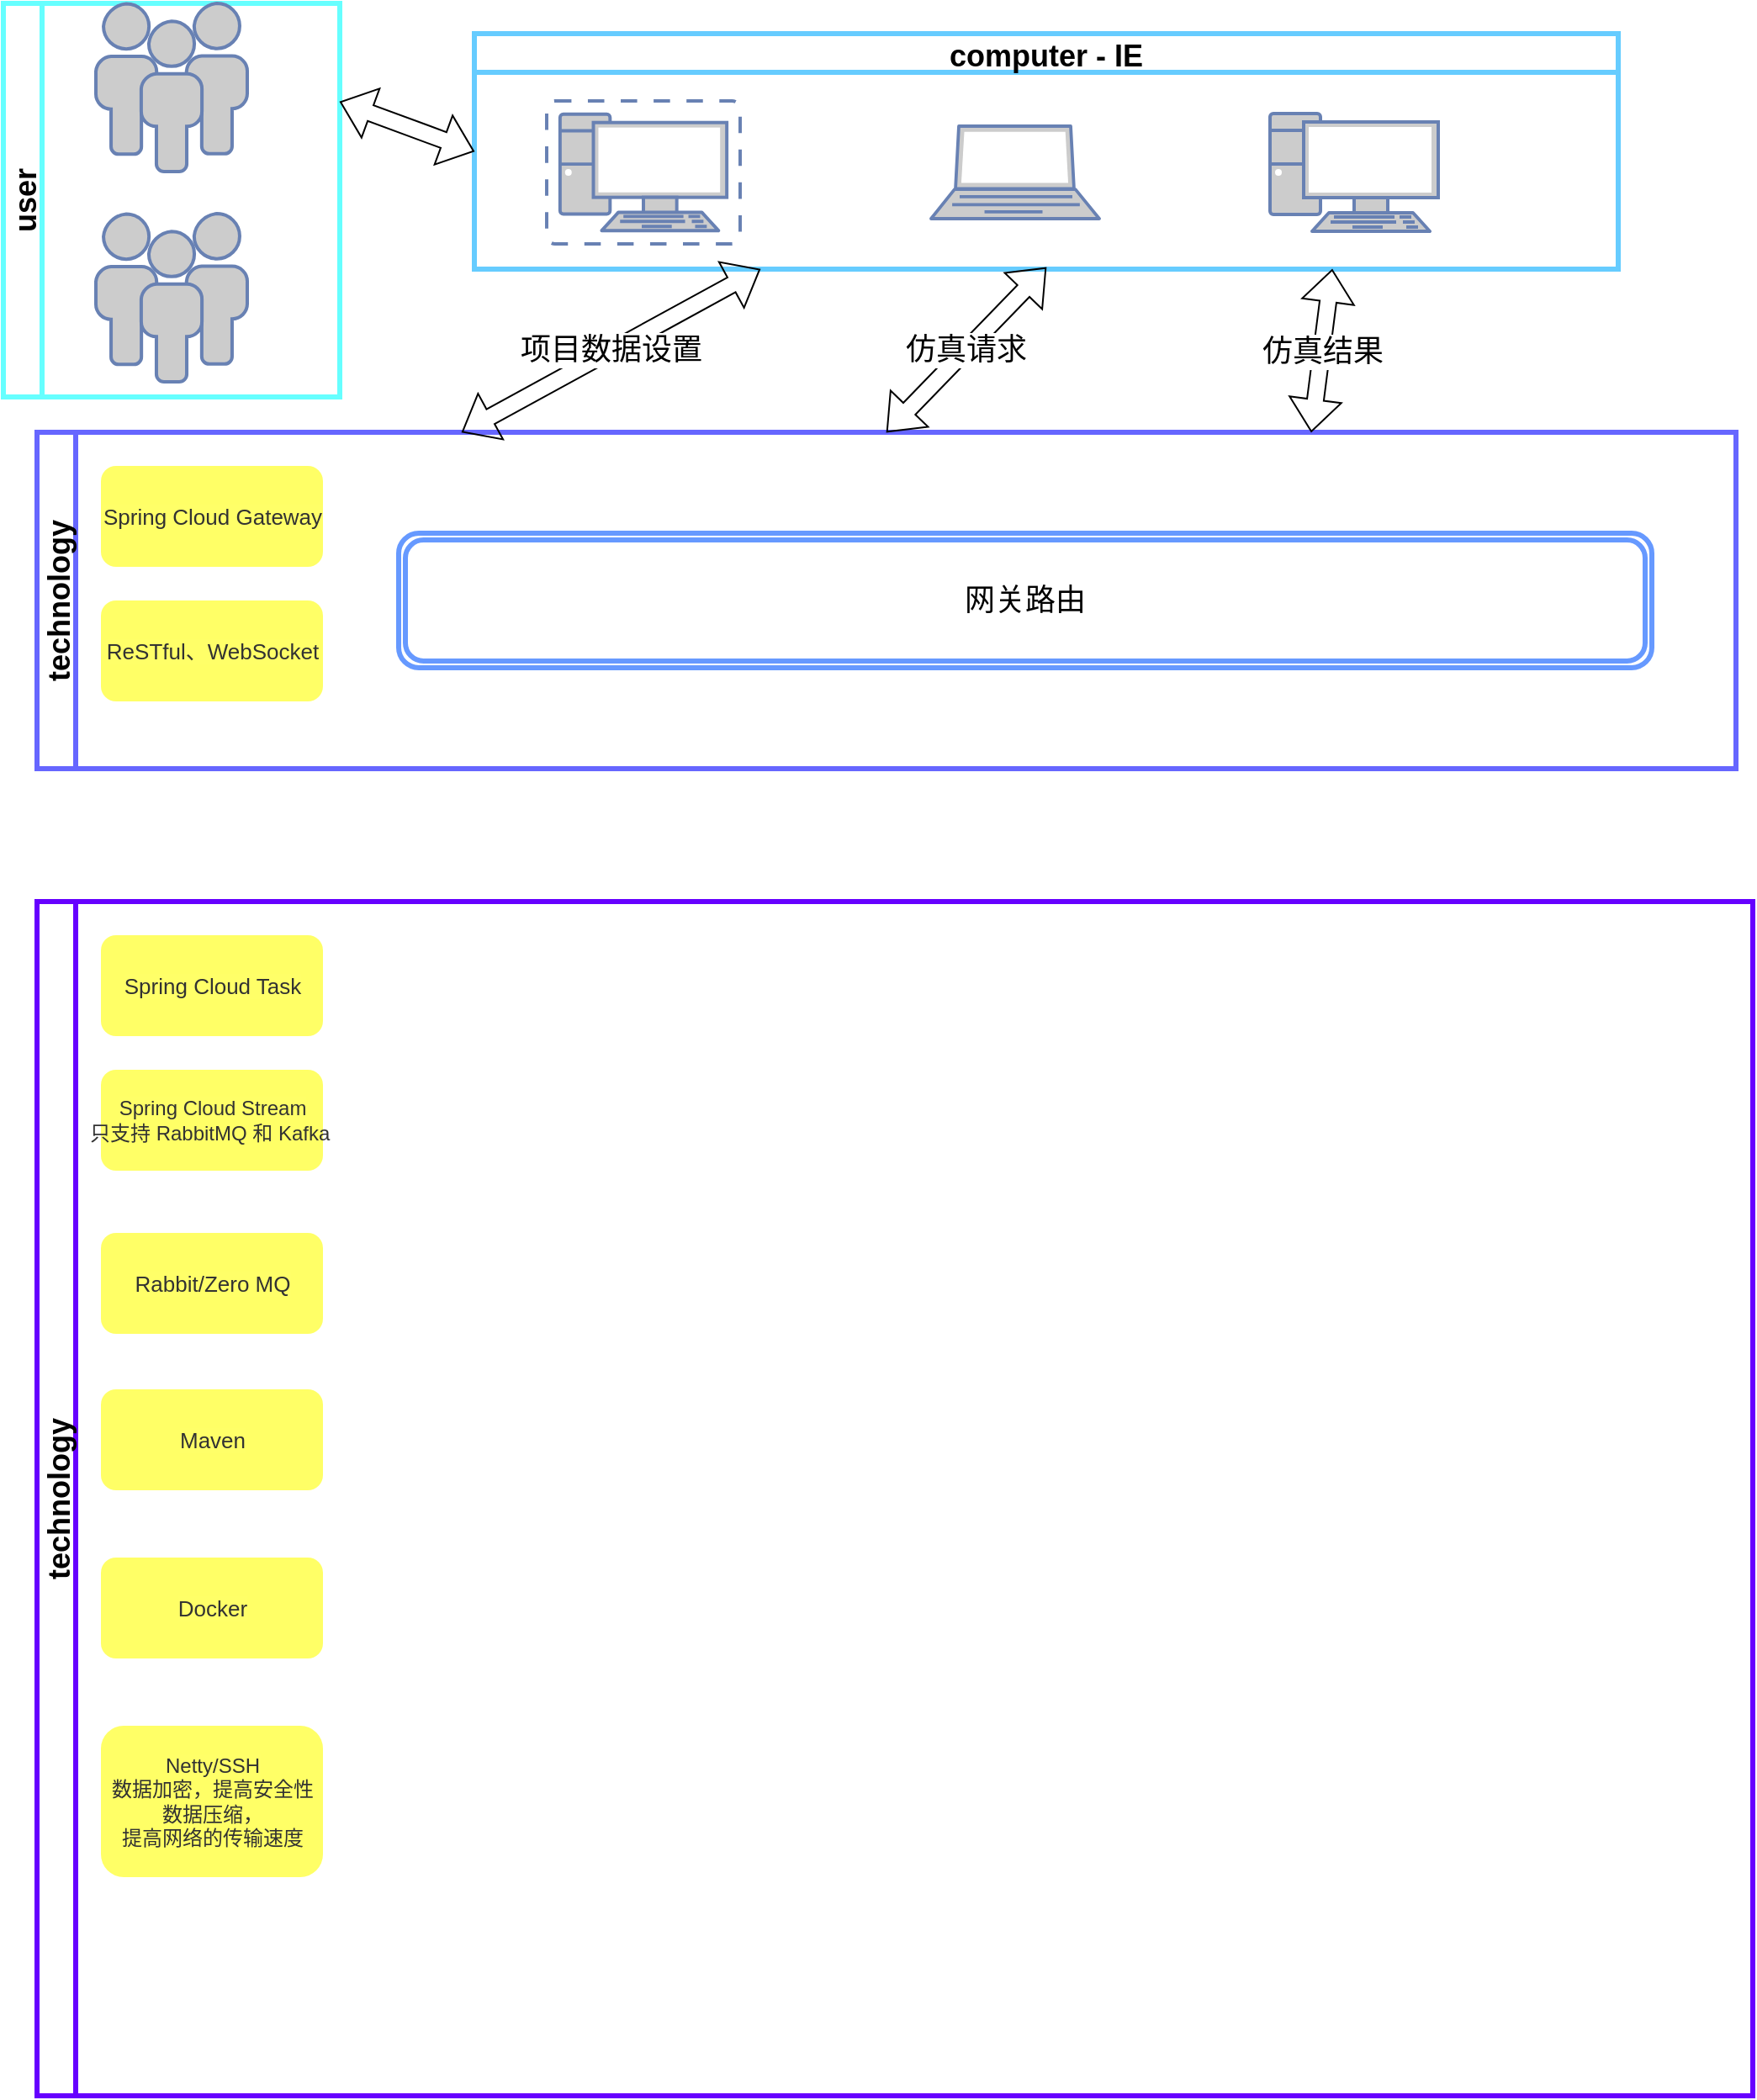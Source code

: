 <mxfile version="15.6.3" type="github">
  <diagram id="M3pgbx5bHdetkU3iyQLA" name="Page-1">
    <mxGraphModel dx="2077" dy="1238" grid="1" gridSize="10" guides="1" tooltips="1" connect="1" arrows="1" fold="1" page="1" pageScale="1" pageWidth="1169" pageHeight="1654" math="0" shadow="0">
      <root>
        <mxCell id="0" />
        <mxCell id="1" parent="0" />
        <mxCell id="EqJAyEwIwQtf8HZJKhll-13" value="computer - IE" style="swimlane;strokeColor=#66ccff;strokeWidth=3;fontSize=18;" vertex="1" parent="1">
          <mxGeometry x="290" y="64" width="680" height="140" as="geometry" />
        </mxCell>
        <mxCell id="EqJAyEwIwQtf8HZJKhll-8" value="" style="fontColor=#0066CC;verticalAlign=top;verticalLabelPosition=bottom;labelPosition=center;align=center;html=1;outlineConnect=0;fillColor=#CCCCCC;strokeColor=#6881B3;gradientColor=none;gradientDirection=north;strokeWidth=2;shape=mxgraph.networks.virtual_pc;" vertex="1" parent="EqJAyEwIwQtf8HZJKhll-13">
          <mxGeometry x="43" y="40" width="115" height="85" as="geometry" />
        </mxCell>
        <mxCell id="EqJAyEwIwQtf8HZJKhll-10" value="" style="fontColor=#0066CC;verticalAlign=top;verticalLabelPosition=bottom;labelPosition=center;align=center;html=1;outlineConnect=0;fillColor=#CCCCCC;strokeColor=#6881B3;gradientColor=none;gradientDirection=north;strokeWidth=2;shape=mxgraph.networks.laptop;" vertex="1" parent="EqJAyEwIwQtf8HZJKhll-13">
          <mxGeometry x="271.5" y="55" width="100" height="55" as="geometry" />
        </mxCell>
        <mxCell id="EqJAyEwIwQtf8HZJKhll-11" value="" style="fontColor=#0066CC;verticalAlign=top;verticalLabelPosition=bottom;labelPosition=center;align=center;html=1;outlineConnect=0;fillColor=#CCCCCC;strokeColor=#6881B3;gradientColor=none;gradientDirection=north;strokeWidth=2;shape=mxgraph.networks.pc;" vertex="1" parent="EqJAyEwIwQtf8HZJKhll-13">
          <mxGeometry x="473" y="47.5" width="100" height="70" as="geometry" />
        </mxCell>
        <mxCell id="EqJAyEwIwQtf8HZJKhll-21" value="user" style="swimlane;horizontal=0;fontSize=18;strokeColor=#66ffff;strokeWidth=3;" vertex="1" parent="1">
          <mxGeometry x="10" y="46" width="200" height="234" as="geometry" />
        </mxCell>
        <mxCell id="EqJAyEwIwQtf8HZJKhll-4" value="" style="fontColor=#0066CC;verticalAlign=top;verticalLabelPosition=bottom;labelPosition=center;align=center;html=1;outlineConnect=0;fillColor=#CCCCCC;strokeColor=#6881B3;gradientColor=none;gradientDirection=north;strokeWidth=2;shape=mxgraph.networks.users;" vertex="1" parent="EqJAyEwIwQtf8HZJKhll-21">
          <mxGeometry x="55" width="90" height="100" as="geometry" />
        </mxCell>
        <mxCell id="EqJAyEwIwQtf8HZJKhll-5" value="" style="fontColor=#0066CC;verticalAlign=top;verticalLabelPosition=bottom;labelPosition=center;align=center;html=1;outlineConnect=0;fillColor=#CCCCCC;strokeColor=#6881B3;gradientColor=none;gradientDirection=north;strokeWidth=2;shape=mxgraph.networks.users;" vertex="1" parent="EqJAyEwIwQtf8HZJKhll-21">
          <mxGeometry x="55" y="125" width="90" height="100" as="geometry" />
        </mxCell>
        <mxCell id="EqJAyEwIwQtf8HZJKhll-23" value="" style="shape=flexArrow;endArrow=classic;startArrow=classic;html=1;rounded=0;fontSize=18;exitX=1;exitY=0.25;exitDx=0;exitDy=0;entryX=0;entryY=0.5;entryDx=0;entryDy=0;" edge="1" parent="1" source="EqJAyEwIwQtf8HZJKhll-21" target="EqJAyEwIwQtf8HZJKhll-13">
          <mxGeometry width="100" height="100" relative="1" as="geometry">
            <mxPoint x="250" y="279.5" as="sourcePoint" />
            <mxPoint x="350" y="179.5" as="targetPoint" />
          </mxGeometry>
        </mxCell>
        <mxCell id="EqJAyEwIwQtf8HZJKhll-36" value="technology" style="swimlane;horizontal=0;fontSize=18;strokeColor=#6666ff;strokeWidth=3;" vertex="1" parent="1">
          <mxGeometry x="30" y="301" width="1010" height="200" as="geometry" />
        </mxCell>
        <mxCell id="EqJAyEwIwQtf8HZJKhll-19" value="&lt;font style=&quot;font-size: 18px&quot;&gt;网关路由&lt;/font&gt;" style="shape=ext;double=1;rounded=1;whiteSpace=wrap;html=1;strokeColor=#6699ff;strokeWidth=3;fontSize=18;" vertex="1" parent="EqJAyEwIwQtf8HZJKhll-36">
          <mxGeometry x="215" y="60" width="745" height="80" as="geometry" />
        </mxCell>
        <mxCell id="EqJAyEwIwQtf8HZJKhll-47" value="&lt;span style=&quot;color: rgb(50 , 50 , 50) ; font-size: 13px ; background-color: rgba(255 , 255 , 255 , 0.01)&quot;&gt;Spring Cloud Gateway&lt;/span&gt;" style="rounded=1;align=center;fillColor=#ffff66;strokeColor=none;html=1;fontColor=#596780;fontSize=12" vertex="1" parent="EqJAyEwIwQtf8HZJKhll-36">
          <mxGeometry x="38" y="20" width="132" height="60" as="geometry" />
        </mxCell>
        <mxCell id="EqJAyEwIwQtf8HZJKhll-48" value="&lt;span style=&quot;color: rgb(50 , 50 , 50) ; font-size: 13px ; background-color: rgba(255 , 255 , 255 , 0.01)&quot;&gt;ReSTful、WebSocket&lt;/span&gt;" style="rounded=1;align=center;fillColor=#ffff66;strokeColor=none;html=1;fontColor=#596780;fontSize=12" vertex="1" parent="EqJAyEwIwQtf8HZJKhll-36">
          <mxGeometry x="38" y="100" width="132" height="60" as="geometry" />
        </mxCell>
        <mxCell id="EqJAyEwIwQtf8HZJKhll-49" value="项目数据设置" style="shape=flexArrow;endArrow=classic;startArrow=classic;html=1;rounded=0;fontSize=18;entryX=0.25;entryY=0;entryDx=0;entryDy=0;exitX=0.25;exitY=1;exitDx=0;exitDy=0;" edge="1" parent="1" source="EqJAyEwIwQtf8HZJKhll-13" target="EqJAyEwIwQtf8HZJKhll-36">
          <mxGeometry width="100" height="100" relative="1" as="geometry">
            <mxPoint x="440" y="640" as="sourcePoint" />
            <mxPoint x="460" y="290" as="targetPoint" />
          </mxGeometry>
        </mxCell>
        <mxCell id="EqJAyEwIwQtf8HZJKhll-52" value="仿真请求" style="shape=flexArrow;endArrow=classic;startArrow=classic;html=1;rounded=0;fontSize=18;entryX=0.5;entryY=0;entryDx=0;entryDy=0;exitX=0.5;exitY=0;exitDx=0;exitDy=0;" edge="1" parent="1" source="EqJAyEwIwQtf8HZJKhll-36">
          <mxGeometry width="100" height="100" relative="1" as="geometry">
            <mxPoint x="626" y="289" as="sourcePoint" />
            <mxPoint x="630" y="203" as="targetPoint" />
          </mxGeometry>
        </mxCell>
        <mxCell id="EqJAyEwIwQtf8HZJKhll-56" value="仿真结果" style="shape=flexArrow;endArrow=classic;startArrow=classic;html=1;rounded=0;fontSize=18;entryX=0.75;entryY=0;entryDx=0;entryDy=0;exitX=0.75;exitY=1;exitDx=0;exitDy=0;" edge="1" parent="1" source="EqJAyEwIwQtf8HZJKhll-13" target="EqJAyEwIwQtf8HZJKhll-36">
          <mxGeometry width="100" height="100" relative="1" as="geometry">
            <mxPoint x="640" y="213" as="sourcePoint" />
            <mxPoint x="639" y="311" as="targetPoint" />
          </mxGeometry>
        </mxCell>
        <mxCell id="EqJAyEwIwQtf8HZJKhll-57" value="technology" style="swimlane;horizontal=0;fontSize=18;strokeColor=#6600ff;strokeWidth=3;" vertex="1" parent="1">
          <mxGeometry x="30" y="580" width="1020" height="710" as="geometry" />
        </mxCell>
        <mxCell id="EqJAyEwIwQtf8HZJKhll-59" value="&lt;span style=&quot;color: rgb(50 , 50 , 50) ; font-size: 13px ; background-color: rgba(255 , 255 , 255 , 0.01)&quot;&gt;Spring Cloud Task&lt;/span&gt;" style="rounded=1;align=center;fillColor=#ffff66;strokeColor=none;html=1;fontColor=#596780;fontSize=12" vertex="1" parent="EqJAyEwIwQtf8HZJKhll-57">
          <mxGeometry x="38" y="20" width="132" height="60" as="geometry" />
        </mxCell>
        <mxCell id="EqJAyEwIwQtf8HZJKhll-60" value="&lt;span style=&quot;color: rgb(50 , 50 , 50) ; background-color: rgba(255 , 255 , 255 , 0.01)&quot;&gt;Spring Cloud Stream&lt;/span&gt;&lt;div style=&quot;resize: none ; outline: none ; color: rgb(50 , 50 , 50)&quot;&gt;只支持 RabbitMQ 和 Kafka&amp;nbsp;&lt;/div&gt;" style="rounded=1;align=center;fillColor=#ffff66;strokeColor=none;html=1;fontColor=#596780;fontSize=12" vertex="1" parent="EqJAyEwIwQtf8HZJKhll-57">
          <mxGeometry x="38" y="100" width="132" height="60" as="geometry" />
        </mxCell>
        <mxCell id="EqJAyEwIwQtf8HZJKhll-61" value="&lt;span style=&quot;color: rgb(50 , 50 , 50) ; font-size: 13px ; background-color: rgba(255 , 255 , 255 , 0.01)&quot;&gt;Rabbit/Zero MQ&lt;/span&gt;" style="rounded=1;align=center;fillColor=#ffff66;strokeColor=none;html=1;fontColor=#596780;fontSize=12" vertex="1" parent="EqJAyEwIwQtf8HZJKhll-57">
          <mxGeometry x="38" y="197" width="132" height="60" as="geometry" />
        </mxCell>
        <mxCell id="EqJAyEwIwQtf8HZJKhll-62" value="&lt;span style=&quot;color: rgb(50 , 50 , 50) ; font-size: 13px ; background-color: rgba(255 , 255 , 255 , 0.01)&quot;&gt;Maven&lt;/span&gt;" style="rounded=1;align=center;fillColor=#ffff66;strokeColor=none;html=1;fontColor=#596780;fontSize=12" vertex="1" parent="EqJAyEwIwQtf8HZJKhll-57">
          <mxGeometry x="38" y="290" width="132" height="60" as="geometry" />
        </mxCell>
        <mxCell id="EqJAyEwIwQtf8HZJKhll-63" value="&lt;span style=&quot;color: rgb(50 , 50 , 50) ; font-size: 13px ; background-color: rgba(255 , 255 , 255 , 0.01)&quot;&gt;Docker&lt;/span&gt;" style="rounded=1;align=center;fillColor=#ffff66;strokeColor=none;html=1;fontColor=#596780;fontSize=12" vertex="1" parent="EqJAyEwIwQtf8HZJKhll-57">
          <mxGeometry x="38" y="390" width="132" height="60" as="geometry" />
        </mxCell>
        <mxCell id="EqJAyEwIwQtf8HZJKhll-64" value="&lt;span style=&quot;color: rgb(50 , 50 , 50) ; background-color: rgba(255 , 255 , 255 , 0.01)&quot;&gt;Netty/SSH&lt;/span&gt;&lt;div style=&quot;resize: none ; outline: none ; color: rgb(50 , 50 , 50)&quot;&gt;数据加密，提高安全性&lt;br&gt;数据压缩，&lt;/div&gt;&lt;div style=&quot;resize: none ; outline: none ; color: rgb(50 , 50 , 50)&quot;&gt;提高网络的传输速度&lt;/div&gt;" style="rounded=1;align=center;fillColor=#ffff66;strokeColor=none;html=1;fontColor=#596780;fontSize=12" vertex="1" parent="EqJAyEwIwQtf8HZJKhll-57">
          <mxGeometry x="38" y="490" width="132" height="90" as="geometry" />
        </mxCell>
      </root>
    </mxGraphModel>
  </diagram>
</mxfile>
